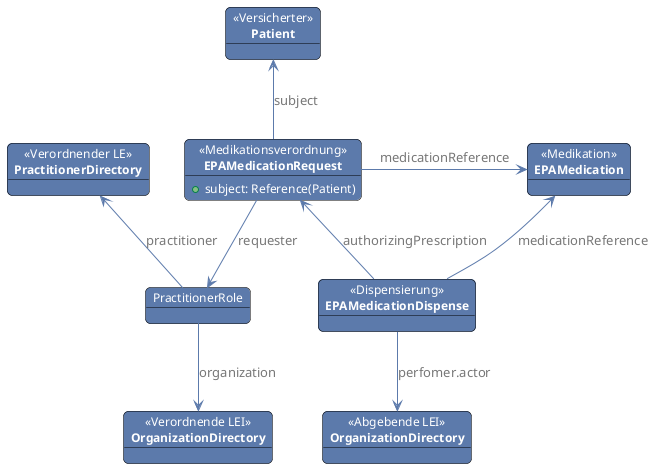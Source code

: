 @startuml medication.fhir.model
skinparam fixCircleLabelOverlapping false 
skinparam roundcorner 10
skinparam object {
    BackgroundColor #5c7aab
    BorderColor Black
    ArrowColor #5c7aab
    FontSize 12
    FontColor White
    NoteBackgroundColor #3483eb
    ArrowFontColor #777777
}


object "<< Versicherter >>\n**Patient**" as Patient 
object "<< Verordnender LE >>\n**PractitionerDirectory**" as PrescribingPractitioner
object "<< Verordnende LEI >>\n**OrganizationDirectory**" as PrescribingOrganization
object "<< Abgebende LEI >>\n**OrganizationDirectory**" as DispenserOrganization
object "PractitionerRole" as PractionerRole
object "<< Medikation >>\n**EPAMedication**" as Medication
object "<< Medikationsverordnung >>\n**EPAMedicationRequest**" as MedicationRequest {
    + subject: Reference(Patient)
}
object "<< Dispensierung >>\n**EPAMedicationDispense**" as MedicationDispense


MedicationRequest -u->  Patient : subject
MedicationRequest -r-> Medication : medicationReference
MedicationRequest -d-> PractionerRole : requester

PractionerRole -u-> PrescribingPractitioner : practitioner
PractionerRole -d-> PrescribingOrganization : organization

MedicationDispense -u-> Medication : medicationReference
MedicationDispense -l-> MedicationRequest : authorizingPrescription
MedicationDispense -d-> DispenserOrganization : perfomer.actor

@enduml